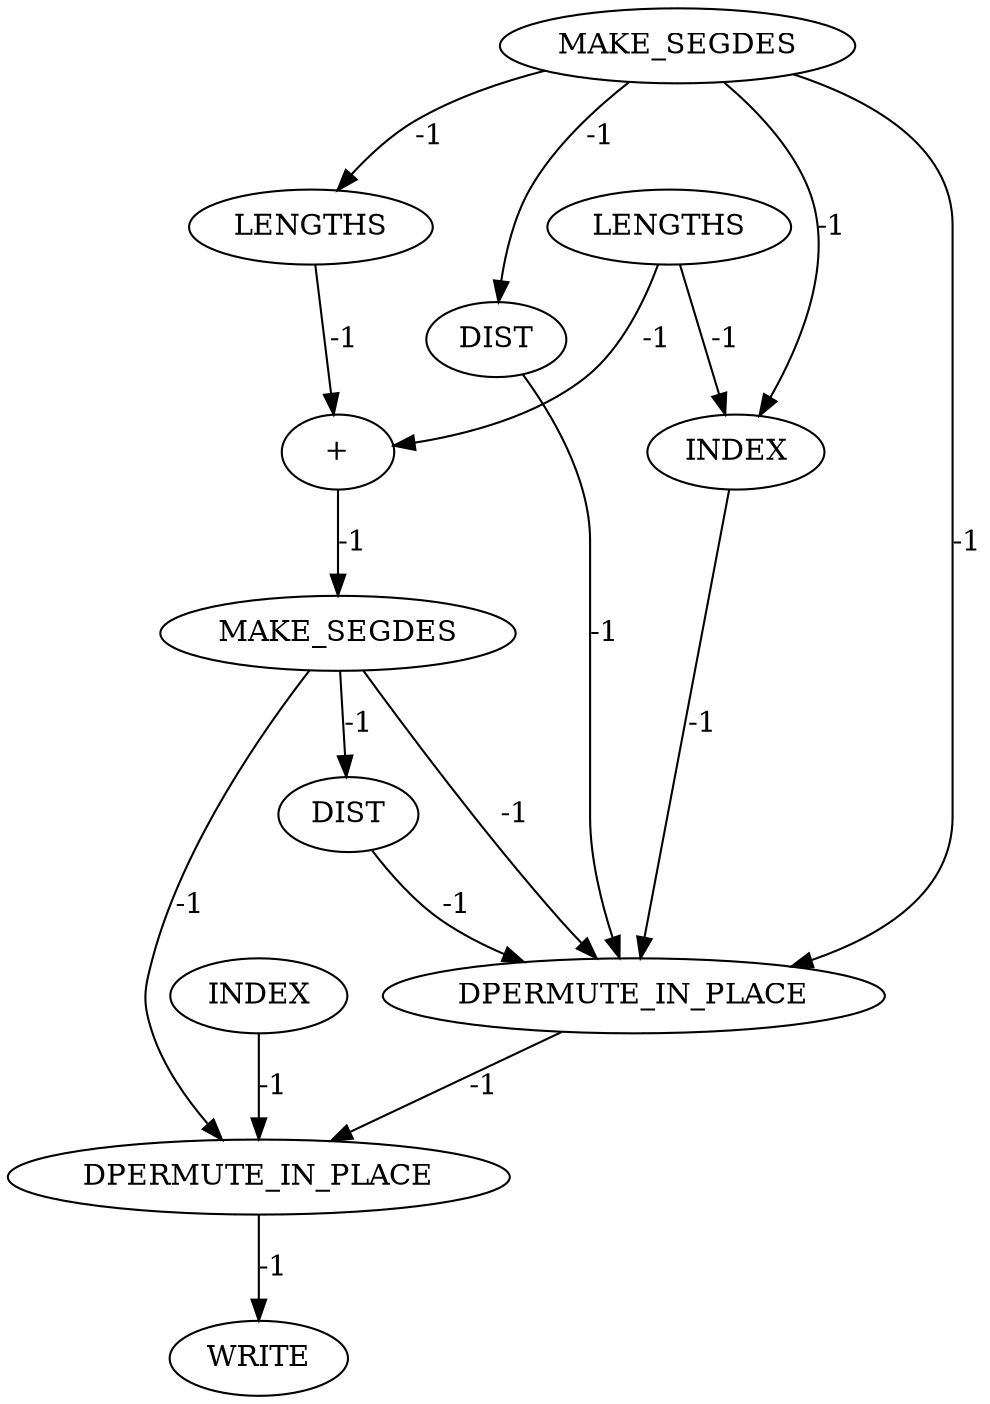 digraph {
	ep_A_INST_6173 [label=INDEX cost=0]
	ep_A_INST_6219 [label=WRITE cost=0]
	ep_A_INST_6145 [label=MAKE_SEGDES cost=0]
	ep_A_INST_6151 [label=DIST cost=0]
	ep_A_INST_10348 [label=DPERMUTE_IN_PLACE cost=0]
	ep_A_INST_6183 [label=LENGTHS cost=0]
	ep_A_INST_6184 [label="+" cost=0]
	ep_A_INST_6161 [label=INDEX cost=0]
	ep_A_INST_10349 [label=DPERMUTE_IN_PLACE cost=0]
	ep_A_INST_6165 [label=LENGTHS cost=0]
	ep_A_INST_6189 [label=MAKE_SEGDES cost=0]
	ep_A_INST_6195 [label=DIST cost=0]
	ep_A_INST_6173 -> ep_A_INST_10348 [label=-1 cost=-1]
	ep_A_INST_6145 -> ep_A_INST_6151 [label=-1 cost=-1]
	ep_A_INST_6145 -> ep_A_INST_6173 [label=-1 cost=-1]
	ep_A_INST_6145 -> ep_A_INST_6183 [label=-1 cost=-1]
	ep_A_INST_6145 -> ep_A_INST_10348 [label=-1 cost=-1]
	ep_A_INST_6151 -> ep_A_INST_10348 [label=-1 cost=-1]
	ep_A_INST_10348 -> ep_A_INST_10349 [label=-1 cost=-1]
	ep_A_INST_6183 -> ep_A_INST_6184 [label=-1 cost=-1]
	ep_A_INST_6184 -> ep_A_INST_6189 [label=-1 cost=-1]
	ep_A_INST_6161 -> ep_A_INST_10349 [label=-1 cost=-1]
	ep_A_INST_10349 -> ep_A_INST_6219 [label=-1 cost=-1]
	ep_A_INST_6165 -> ep_A_INST_6173 [label=-1 cost=-1]
	ep_A_INST_6165 -> ep_A_INST_6184 [label=-1 cost=-1]
	ep_A_INST_6189 -> ep_A_INST_6195 [label=-1 cost=-1]
	ep_A_INST_6189 -> ep_A_INST_10348 [label=-1 cost=-1]
	ep_A_INST_6189 -> ep_A_INST_10349 [label=-1 cost=-1]
	ep_A_INST_6195 -> ep_A_INST_10348 [label=-1 cost=-1]
}
